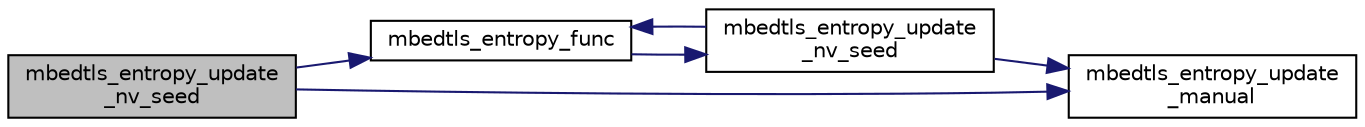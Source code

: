digraph "mbedtls_entropy_update_nv_seed"
{
 // LATEX_PDF_SIZE
  edge [fontname="Helvetica",fontsize="10",labelfontname="Helvetica",labelfontsize="10"];
  node [fontname="Helvetica",fontsize="10",shape=record];
  rankdir="LR";
  Node1 [label="mbedtls_entropy_update\l_nv_seed",height=0.2,width=0.4,color="black", fillcolor="grey75", style="filled", fontcolor="black",tooltip="Trigger an update of the seed file in NV by using the current entropy pool."];
  Node1 -> Node2 [color="midnightblue",fontsize="10",style="solid",fontname="Helvetica"];
  Node2 [label="mbedtls_entropy_func",height=0.2,width=0.4,color="black", fillcolor="white", style="filled",URL="$d3/d58/entropy_8c.html#a81765f6cdf4e5111bcb9f4324f3234cb",tooltip="Retrieve entropy from the accumulator (Maximum length: MBEDTLS_ENTROPY_BLOCK_SIZE) (Thread-safe if MB..."];
  Node2 -> Node3 [color="midnightblue",fontsize="10",style="solid",fontname="Helvetica"];
  Node3 [label="mbedtls_entropy_update\l_nv_seed",height=0.2,width=0.4,color="black", fillcolor="white", style="filled",URL="$d3/d58/entropy_8c.html#a418287fc0785cb14c32d63e1ce95c823",tooltip="Trigger an update of the seed file in NV by using the current entropy pool."];
  Node3 -> Node2 [color="midnightblue",fontsize="10",style="solid",fontname="Helvetica"];
  Node3 -> Node4 [color="midnightblue",fontsize="10",style="solid",fontname="Helvetica"];
  Node4 [label="mbedtls_entropy_update\l_manual",height=0.2,width=0.4,color="black", fillcolor="white", style="filled",URL="$d3/d58/entropy_8c.html#aa79492f288cc3202ea455564be855d64",tooltip="Add data to the accumulator manually (Thread-safe if MBEDTLS_THREADING_C is enabled)"];
  Node1 -> Node4 [color="midnightblue",fontsize="10",style="solid",fontname="Helvetica"];
}
